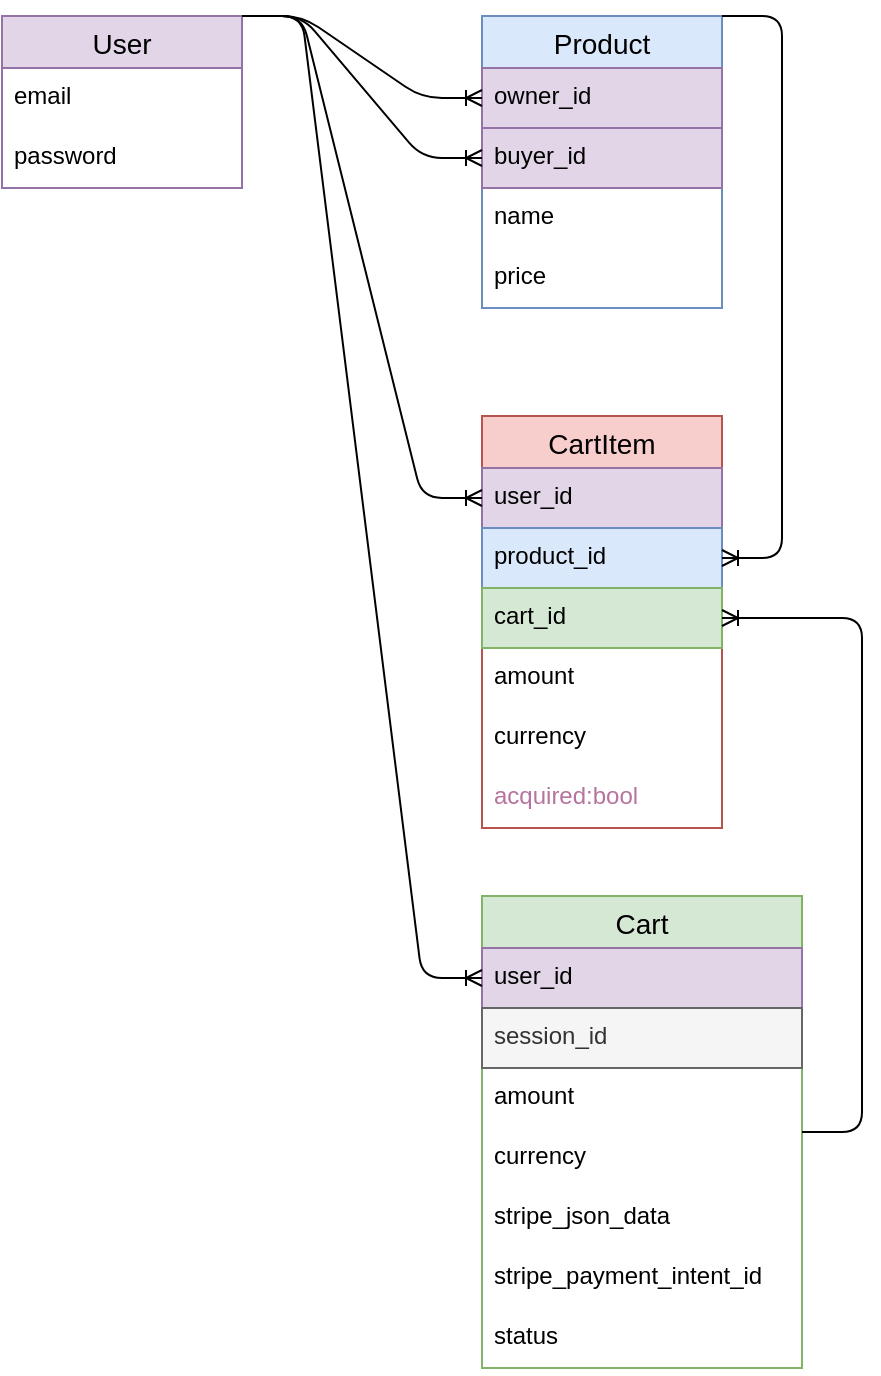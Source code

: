 <mxfile version="14.9.2" type="github">
  <diagram id="PPQo4Q3zMWBYj8WIsGLc" name="Page-1">
    <mxGraphModel dx="920" dy="605" grid="1" gridSize="10" guides="1" tooltips="1" connect="1" arrows="1" fold="1" page="1" pageScale="1" pageWidth="827" pageHeight="1169" math="0" shadow="0">
      <root>
        <mxCell id="0" />
        <mxCell id="1" parent="0" />
        <mxCell id="vzocxdWMJe_6YDml-WG8-1" value="User" style="swimlane;fontStyle=0;childLayout=stackLayout;horizontal=1;startSize=26;horizontalStack=0;resizeParent=1;resizeParentMax=0;resizeLast=0;collapsible=1;marginBottom=0;align=center;fontSize=14;fillColor=#e1d5e7;strokeColor=#9673a6;" vertex="1" parent="1">
          <mxGeometry x="80" y="80" width="120" height="86" as="geometry">
            <mxRectangle x="80" y="80" width="60" height="26" as="alternateBounds" />
          </mxGeometry>
        </mxCell>
        <mxCell id="vzocxdWMJe_6YDml-WG8-2" value="email" style="text;strokeColor=none;fillColor=none;spacingLeft=4;spacingRight=4;overflow=hidden;rotatable=0;points=[[0,0.5],[1,0.5]];portConstraint=eastwest;fontSize=12;" vertex="1" parent="vzocxdWMJe_6YDml-WG8-1">
          <mxGeometry y="26" width="120" height="30" as="geometry" />
        </mxCell>
        <mxCell id="vzocxdWMJe_6YDml-WG8-3" value="password" style="text;strokeColor=none;fillColor=none;spacingLeft=4;spacingRight=4;overflow=hidden;rotatable=0;points=[[0,0.5],[1,0.5]];portConstraint=eastwest;fontSize=12;" vertex="1" parent="vzocxdWMJe_6YDml-WG8-1">
          <mxGeometry y="56" width="120" height="30" as="geometry" />
        </mxCell>
        <mxCell id="vzocxdWMJe_6YDml-WG8-5" value="Product" style="swimlane;fontStyle=0;childLayout=stackLayout;horizontal=1;startSize=26;horizontalStack=0;resizeParent=1;resizeParentMax=0;resizeLast=0;collapsible=1;marginBottom=0;align=center;fontSize=14;rounded=0;swimlaneFillColor=none;fillColor=#dae8fc;strokeColor=#6c8ebf;" vertex="1" parent="1">
          <mxGeometry x="320" y="80" width="120" height="146" as="geometry" />
        </mxCell>
        <mxCell id="vzocxdWMJe_6YDml-WG8-6" value="owner_id" style="text;strokeColor=#9673a6;fillColor=#e1d5e7;spacingLeft=4;spacingRight=4;overflow=hidden;rotatable=0;points=[[0,0.5],[1,0.5]];portConstraint=eastwest;fontSize=12;" vertex="1" parent="vzocxdWMJe_6YDml-WG8-5">
          <mxGeometry y="26" width="120" height="30" as="geometry" />
        </mxCell>
        <mxCell id="vzocxdWMJe_6YDml-WG8-46" value="buyer_id" style="text;strokeColor=#9673a6;fillColor=#e1d5e7;spacingLeft=4;spacingRight=4;overflow=hidden;rotatable=0;points=[[0,0.5],[1,0.5]];portConstraint=eastwest;fontSize=12;" vertex="1" parent="vzocxdWMJe_6YDml-WG8-5">
          <mxGeometry y="56" width="120" height="30" as="geometry" />
        </mxCell>
        <mxCell id="vzocxdWMJe_6YDml-WG8-7" value="name" style="text;strokeColor=none;fillColor=none;spacingLeft=4;spacingRight=4;overflow=hidden;rotatable=0;points=[[0,0.5],[1,0.5]];portConstraint=eastwest;fontSize=12;" vertex="1" parent="vzocxdWMJe_6YDml-WG8-5">
          <mxGeometry y="86" width="120" height="30" as="geometry" />
        </mxCell>
        <mxCell id="vzocxdWMJe_6YDml-WG8-8" value="price" style="text;strokeColor=none;fillColor=none;spacingLeft=4;spacingRight=4;overflow=hidden;rotatable=0;points=[[0,0.5],[1,0.5]];portConstraint=eastwest;fontSize=12;" vertex="1" parent="vzocxdWMJe_6YDml-WG8-5">
          <mxGeometry y="116" width="120" height="30" as="geometry" />
        </mxCell>
        <mxCell id="vzocxdWMJe_6YDml-WG8-21" value="CartItem" style="swimlane;fontStyle=0;childLayout=stackLayout;horizontal=1;startSize=26;horizontalStack=0;resizeParent=1;resizeParentMax=0;resizeLast=0;collapsible=1;marginBottom=0;align=center;fontSize=14;rounded=0;fillColor=#f8cecc;strokeColor=#b85450;" vertex="1" parent="1">
          <mxGeometry x="320" y="280" width="120" height="206" as="geometry" />
        </mxCell>
        <mxCell id="vzocxdWMJe_6YDml-WG8-22" value="user_id" style="text;strokeColor=#9673a6;fillColor=#e1d5e7;spacingLeft=4;spacingRight=4;overflow=hidden;rotatable=0;points=[[0,0.5],[1,0.5]];portConstraint=eastwest;fontSize=12;" vertex="1" parent="vzocxdWMJe_6YDml-WG8-21">
          <mxGeometry y="26" width="120" height="30" as="geometry" />
        </mxCell>
        <mxCell id="vzocxdWMJe_6YDml-WG8-23" value="product_id" style="text;strokeColor=#6c8ebf;fillColor=#dae8fc;spacingLeft=4;spacingRight=4;overflow=hidden;rotatable=0;points=[[0,0.5],[1,0.5]];portConstraint=eastwest;fontSize=12;" vertex="1" parent="vzocxdWMJe_6YDml-WG8-21">
          <mxGeometry y="56" width="120" height="30" as="geometry" />
        </mxCell>
        <mxCell id="vzocxdWMJe_6YDml-WG8-24" value="cart_id" style="text;strokeColor=#82b366;fillColor=#d5e8d4;spacingLeft=4;spacingRight=4;overflow=hidden;rotatable=0;points=[[0,0.5],[1,0.5]];portConstraint=eastwest;fontSize=12;" vertex="1" parent="vzocxdWMJe_6YDml-WG8-21">
          <mxGeometry y="86" width="120" height="30" as="geometry" />
        </mxCell>
        <mxCell id="vzocxdWMJe_6YDml-WG8-43" value="amount" style="text;strokeColor=none;fillColor=none;spacingLeft=4;spacingRight=4;overflow=hidden;rotatable=0;points=[[0,0.5],[1,0.5]];portConstraint=eastwest;fontSize=12;" vertex="1" parent="vzocxdWMJe_6YDml-WG8-21">
          <mxGeometry y="116" width="120" height="30" as="geometry" />
        </mxCell>
        <mxCell id="vzocxdWMJe_6YDml-WG8-44" value="currency" style="text;strokeColor=none;fillColor=none;spacingLeft=4;spacingRight=4;overflow=hidden;rotatable=0;points=[[0,0.5],[1,0.5]];portConstraint=eastwest;fontSize=12;" vertex="1" parent="vzocxdWMJe_6YDml-WG8-21">
          <mxGeometry y="146" width="120" height="30" as="geometry" />
        </mxCell>
        <mxCell id="vzocxdWMJe_6YDml-WG8-42" value="acquired:bool" style="text;strokeColor=none;fillColor=none;spacingLeft=4;spacingRight=4;overflow=hidden;rotatable=0;points=[[0,0.5],[1,0.5]];portConstraint=eastwest;fontSize=12;fontColor=#B5739D;" vertex="1" parent="vzocxdWMJe_6YDml-WG8-21">
          <mxGeometry y="176" width="120" height="30" as="geometry" />
        </mxCell>
        <mxCell id="vzocxdWMJe_6YDml-WG8-28" value="" style="edgeStyle=entityRelationEdgeStyle;fontSize=12;html=1;endArrow=ERoneToMany;exitX=1;exitY=0;exitDx=0;exitDy=0;" edge="1" parent="1" source="vzocxdWMJe_6YDml-WG8-1" target="vzocxdWMJe_6YDml-WG8-6">
          <mxGeometry width="100" height="100" relative="1" as="geometry">
            <mxPoint x="360" y="330" as="sourcePoint" />
            <mxPoint x="300" y="190" as="targetPoint" />
          </mxGeometry>
        </mxCell>
        <mxCell id="vzocxdWMJe_6YDml-WG8-29" value="" style="edgeStyle=entityRelationEdgeStyle;fontSize=12;html=1;endArrow=ERoneToMany;exitX=1;exitY=0;exitDx=0;exitDy=0;" edge="1" parent="1" source="vzocxdWMJe_6YDml-WG8-1" target="vzocxdWMJe_6YDml-WG8-22">
          <mxGeometry width="100" height="100" relative="1" as="geometry">
            <mxPoint x="360" y="330" as="sourcePoint" />
            <mxPoint x="460" y="230" as="targetPoint" />
          </mxGeometry>
        </mxCell>
        <mxCell id="vzocxdWMJe_6YDml-WG8-30" value="" style="edgeStyle=entityRelationEdgeStyle;fontSize=12;html=1;endArrow=ERoneToMany;exitX=1;exitY=0;exitDx=0;exitDy=0;" edge="1" parent="1" source="vzocxdWMJe_6YDml-WG8-5" target="vzocxdWMJe_6YDml-WG8-23">
          <mxGeometry width="100" height="100" relative="1" as="geometry">
            <mxPoint x="360" y="330" as="sourcePoint" />
            <mxPoint x="460" y="230" as="targetPoint" />
          </mxGeometry>
        </mxCell>
        <mxCell id="vzocxdWMJe_6YDml-WG8-31" value="Cart" style="swimlane;fontStyle=0;childLayout=stackLayout;horizontal=1;startSize=26;horizontalStack=0;resizeParent=1;resizeParentMax=0;resizeLast=0;collapsible=1;marginBottom=0;align=center;fontSize=14;rounded=0;fillColor=#d5e8d4;strokeColor=#82b366;" vertex="1" parent="1">
          <mxGeometry x="320" y="520" width="160" height="236" as="geometry" />
        </mxCell>
        <mxCell id="vzocxdWMJe_6YDml-WG8-38" value="user_id" style="text;strokeColor=#9673a6;fillColor=#e1d5e7;spacingLeft=4;spacingRight=4;overflow=hidden;rotatable=0;points=[[0,0.5],[1,0.5]];portConstraint=eastwest;fontSize=12;" vertex="1" parent="vzocxdWMJe_6YDml-WG8-31">
          <mxGeometry y="26" width="160" height="30" as="geometry" />
        </mxCell>
        <mxCell id="vzocxdWMJe_6YDml-WG8-39" value="session_id" style="text;strokeColor=#666666;fillColor=#f5f5f5;spacingLeft=4;spacingRight=4;overflow=hidden;rotatable=0;points=[[0,0.5],[1,0.5]];portConstraint=eastwest;fontSize=12;fontColor=#333333;" vertex="1" parent="vzocxdWMJe_6YDml-WG8-31">
          <mxGeometry y="56" width="160" height="30" as="geometry" />
        </mxCell>
        <mxCell id="vzocxdWMJe_6YDml-WG8-32" value="amount" style="text;strokeColor=none;fillColor=none;spacingLeft=4;spacingRight=4;overflow=hidden;rotatable=0;points=[[0,0.5],[1,0.5]];portConstraint=eastwest;fontSize=12;" vertex="1" parent="vzocxdWMJe_6YDml-WG8-31">
          <mxGeometry y="86" width="160" height="30" as="geometry" />
        </mxCell>
        <mxCell id="vzocxdWMJe_6YDml-WG8-33" value="currency" style="text;strokeColor=none;fillColor=none;spacingLeft=4;spacingRight=4;overflow=hidden;rotatable=0;points=[[0,0.5],[1,0.5]];portConstraint=eastwest;fontSize=12;" vertex="1" parent="vzocxdWMJe_6YDml-WG8-31">
          <mxGeometry y="116" width="160" height="30" as="geometry" />
        </mxCell>
        <mxCell id="vzocxdWMJe_6YDml-WG8-34" value="stripe_json_data" style="text;strokeColor=none;fillColor=none;spacingLeft=4;spacingRight=4;overflow=hidden;rotatable=0;points=[[0,0.5],[1,0.5]];portConstraint=eastwest;fontSize=12;" vertex="1" parent="vzocxdWMJe_6YDml-WG8-31">
          <mxGeometry y="146" width="160" height="30" as="geometry" />
        </mxCell>
        <mxCell id="vzocxdWMJe_6YDml-WG8-35" value="stripe_payment_intent_id" style="text;strokeColor=none;fillColor=none;spacingLeft=4;spacingRight=4;overflow=hidden;rotatable=0;points=[[0,0.5],[1,0.5]];portConstraint=eastwest;fontSize=12;" vertex="1" parent="vzocxdWMJe_6YDml-WG8-31">
          <mxGeometry y="176" width="160" height="30" as="geometry" />
        </mxCell>
        <mxCell id="vzocxdWMJe_6YDml-WG8-36" value="status" style="text;strokeColor=none;fillColor=none;spacingLeft=4;spacingRight=4;overflow=hidden;rotatable=0;points=[[0,0.5],[1,0.5]];portConstraint=eastwest;fontSize=12;" vertex="1" parent="vzocxdWMJe_6YDml-WG8-31">
          <mxGeometry y="206" width="160" height="30" as="geometry" />
        </mxCell>
        <mxCell id="vzocxdWMJe_6YDml-WG8-40" value="" style="edgeStyle=entityRelationEdgeStyle;fontSize=12;html=1;endArrow=ERoneToMany;exitX=1;exitY=0;exitDx=0;exitDy=0;" edge="1" parent="1" source="vzocxdWMJe_6YDml-WG8-1" target="vzocxdWMJe_6YDml-WG8-38">
          <mxGeometry width="100" height="100" relative="1" as="geometry">
            <mxPoint x="360" y="410" as="sourcePoint" />
            <mxPoint x="460" y="310" as="targetPoint" />
          </mxGeometry>
        </mxCell>
        <mxCell id="vzocxdWMJe_6YDml-WG8-41" value="" style="edgeStyle=entityRelationEdgeStyle;fontSize=12;html=1;endArrow=ERoneToMany;" edge="1" parent="1" source="vzocxdWMJe_6YDml-WG8-31" target="vzocxdWMJe_6YDml-WG8-24">
          <mxGeometry width="100" height="100" relative="1" as="geometry">
            <mxPoint x="320" y="440" as="sourcePoint" />
            <mxPoint x="460" y="310" as="targetPoint" />
          </mxGeometry>
        </mxCell>
        <mxCell id="vzocxdWMJe_6YDml-WG8-47" value="" style="edgeStyle=entityRelationEdgeStyle;fontSize=12;html=1;endArrow=ERoneToMany;exitX=1;exitY=0;exitDx=0;exitDy=0;" edge="1" parent="1" source="vzocxdWMJe_6YDml-WG8-1" target="vzocxdWMJe_6YDml-WG8-46">
          <mxGeometry width="100" height="100" relative="1" as="geometry">
            <mxPoint x="360" y="370" as="sourcePoint" />
            <mxPoint x="460" y="270" as="targetPoint" />
          </mxGeometry>
        </mxCell>
      </root>
    </mxGraphModel>
  </diagram>
</mxfile>
